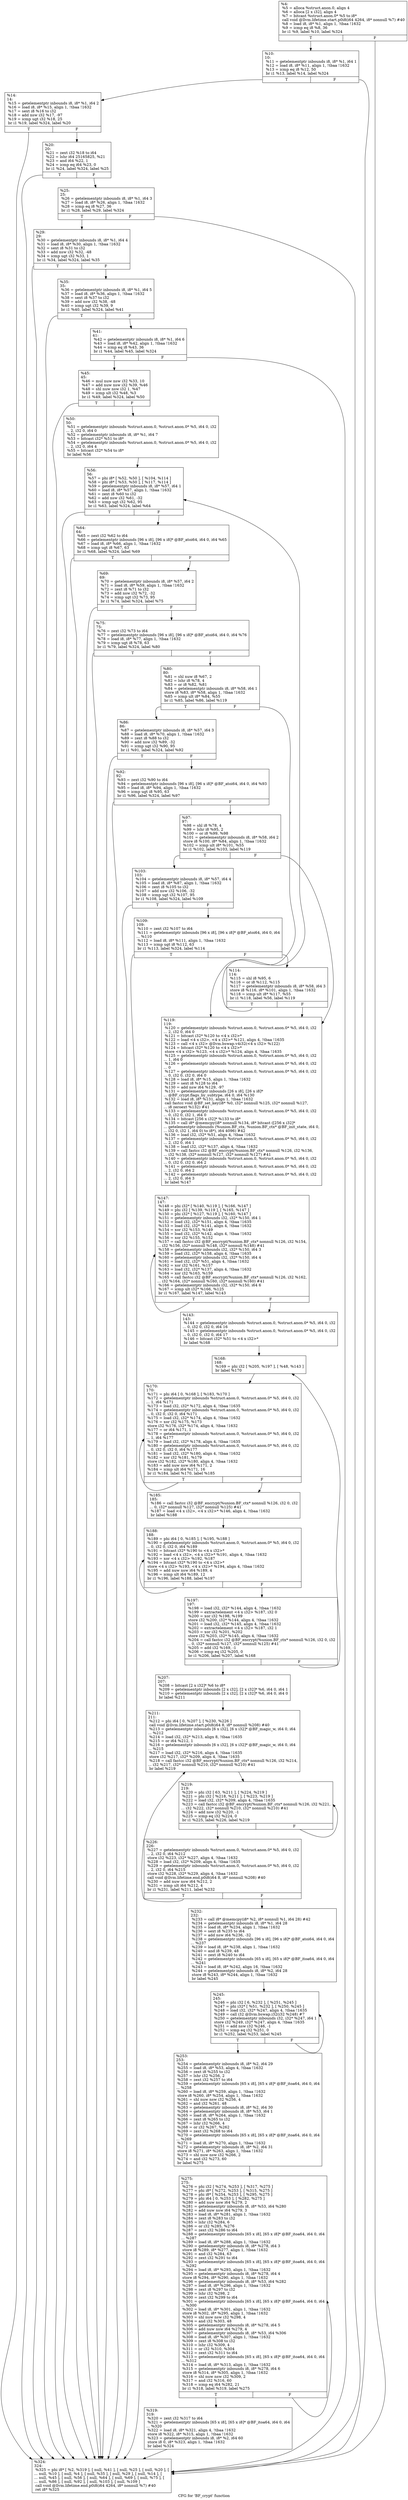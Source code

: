 digraph "CFG for 'BF_crypt' function" {
	label="CFG for 'BF_crypt' function";

	Node0x1d20950 [shape=record,label="{%4:\l  %5 = alloca %struct.anon.0, align 4\l  %6 = alloca [2 x i32], align 4\l  %7 = bitcast %struct.anon.0* %5 to i8*\l  call void @llvm.lifetime.start.p0i8(i64 4264, i8* nonnull %7) #40\l  %8 = load i8, i8* %1, align 1, !tbaa !1632\l  %9 = icmp eq i8 %8, 36\l  br i1 %9, label %10, label %324\l|{<s0>T|<s1>F}}"];
	Node0x1d20950:s0 -> Node0x1d20b90;
	Node0x1d20950:s1 -> Node0x1d21720;
	Node0x1d20b90 [shape=record,label="{%10:\l10:                                               \l  %11 = getelementptr inbounds i8, i8* %1, i64 1\l  %12 = load i8, i8* %11, align 1, !tbaa !1632\l  %13 = icmp eq i8 %12, 50\l  br i1 %13, label %14, label %324\l|{<s0>T|<s1>F}}"];
	Node0x1d20b90:s0 -> Node0x1d20be0;
	Node0x1d20b90:s1 -> Node0x1d21720;
	Node0x1d20be0 [shape=record,label="{%14:\l14:                                               \l  %15 = getelementptr inbounds i8, i8* %1, i64 2\l  %16 = load i8, i8* %15, align 1, !tbaa !1632\l  %17 = sext i8 %16 to i32\l  %18 = add nsw i32 %17, -97\l  %19 = icmp ugt i32 %18, 25\l  br i1 %19, label %324, label %20\l|{<s0>T|<s1>F}}"];
	Node0x1d20be0:s0 -> Node0x1d21720;
	Node0x1d20be0:s1 -> Node0x1d20c30;
	Node0x1d20c30 [shape=record,label="{%20:\l20:                                               \l  %21 = zext i32 %18 to i64\l  %22 = lshr i64 25165825, %21\l  %23 = and i64 %22, 1\l  %24 = icmp eq i64 %23, 0\l  br i1 %24, label %324, label %25\l|{<s0>T|<s1>F}}"];
	Node0x1d20c30:s0 -> Node0x1d21720;
	Node0x1d20c30:s1 -> Node0x1d20c80;
	Node0x1d20c80 [shape=record,label="{%25:\l25:                                               \l  %26 = getelementptr inbounds i8, i8* %1, i64 3\l  %27 = load i8, i8* %26, align 1, !tbaa !1632\l  %28 = icmp eq i8 %27, 36\l  br i1 %28, label %29, label %324\l|{<s0>T|<s1>F}}"];
	Node0x1d20c80:s0 -> Node0x1d20cd0;
	Node0x1d20c80:s1 -> Node0x1d21720;
	Node0x1d20cd0 [shape=record,label="{%29:\l29:                                               \l  %30 = getelementptr inbounds i8, i8* %1, i64 4\l  %31 = load i8, i8* %30, align 1, !tbaa !1632\l  %32 = sext i8 %31 to i32\l  %33 = add nsw i32 %32, -48\l  %34 = icmp ugt i32 %33, 1\l  br i1 %34, label %324, label %35\l|{<s0>T|<s1>F}}"];
	Node0x1d20cd0:s0 -> Node0x1d21720;
	Node0x1d20cd0:s1 -> Node0x1d20d20;
	Node0x1d20d20 [shape=record,label="{%35:\l35:                                               \l  %36 = getelementptr inbounds i8, i8* %1, i64 5\l  %37 = load i8, i8* %36, align 1, !tbaa !1632\l  %38 = sext i8 %37 to i32\l  %39 = add nsw i32 %38, -48\l  %40 = icmp ugt i32 %39, 9\l  br i1 %40, label %324, label %41\l|{<s0>T|<s1>F}}"];
	Node0x1d20d20:s0 -> Node0x1d21720;
	Node0x1d20d20:s1 -> Node0x1d20d70;
	Node0x1d20d70 [shape=record,label="{%41:\l41:                                               \l  %42 = getelementptr inbounds i8, i8* %1, i64 6\l  %43 = load i8, i8* %42, align 1, !tbaa !1632\l  %44 = icmp eq i8 %43, 36\l  br i1 %44, label %45, label %324\l|{<s0>T|<s1>F}}"];
	Node0x1d20d70:s0 -> Node0x1d20dc0;
	Node0x1d20d70:s1 -> Node0x1d21720;
	Node0x1d20dc0 [shape=record,label="{%45:\l45:                                               \l  %46 = mul nuw nsw i32 %33, 10\l  %47 = add nuw nsw i32 %39, %46\l  %48 = shl nuw nsw i32 1, %47\l  %49 = icmp ult i32 %48, %3\l  br i1 %49, label %324, label %50\l|{<s0>T|<s1>F}}"];
	Node0x1d20dc0:s0 -> Node0x1d21720;
	Node0x1d20dc0:s1 -> Node0x1d20e10;
	Node0x1d20e10 [shape=record,label="{%50:\l50:                                               \l  %51 = getelementptr inbounds %struct.anon.0, %struct.anon.0* %5, i64 0, i32\l... 2, i32 0, i64 0\l  %52 = getelementptr inbounds i8, i8* %1, i64 7\l  %53 = bitcast i32* %51 to i8*\l  %54 = getelementptr inbounds %struct.anon.0, %struct.anon.0* %5, i64 0, i32\l... 2, i32 0, i64 4\l  %55 = bitcast i32* %54 to i8*\l  br label %56\l}"];
	Node0x1d20e10 -> Node0x1d20e60;
	Node0x1d20e60 [shape=record,label="{%56:\l56:                                               \l  %57 = phi i8* [ %52, %50 ], [ %104, %114 ]\l  %58 = phi i8* [ %53, %50 ], [ %117, %114 ]\l  %59 = getelementptr inbounds i8, i8* %57, i64 1\l  %60 = load i8, i8* %57, align 1, !tbaa !1632\l  %61 = zext i8 %60 to i32\l  %62 = add nsw i32 %61, -32\l  %63 = icmp ugt i32 %62, 95\l  br i1 %63, label %324, label %64\l|{<s0>T|<s1>F}}"];
	Node0x1d20e60:s0 -> Node0x1d21720;
	Node0x1d20e60:s1 -> Node0x1d20eb0;
	Node0x1d20eb0 [shape=record,label="{%64:\l64:                                               \l  %65 = zext i32 %62 to i64\l  %66 = getelementptr inbounds [96 x i8], [96 x i8]* @BF_atoi64, i64 0, i64 %65\l  %67 = load i8, i8* %66, align 1, !tbaa !1632\l  %68 = icmp ugt i8 %67, 63\l  br i1 %68, label %324, label %69\l|{<s0>T|<s1>F}}"];
	Node0x1d20eb0:s0 -> Node0x1d21720;
	Node0x1d20eb0:s1 -> Node0x1d20f00;
	Node0x1d20f00 [shape=record,label="{%69:\l69:                                               \l  %70 = getelementptr inbounds i8, i8* %57, i64 2\l  %71 = load i8, i8* %59, align 1, !tbaa !1632\l  %72 = zext i8 %71 to i32\l  %73 = add nsw i32 %72, -32\l  %74 = icmp ugt i32 %73, 95\l  br i1 %74, label %324, label %75\l|{<s0>T|<s1>F}}"];
	Node0x1d20f00:s0 -> Node0x1d21720;
	Node0x1d20f00:s1 -> Node0x1d20f50;
	Node0x1d20f50 [shape=record,label="{%75:\l75:                                               \l  %76 = zext i32 %73 to i64\l  %77 = getelementptr inbounds [96 x i8], [96 x i8]* @BF_atoi64, i64 0, i64 %76\l  %78 = load i8, i8* %77, align 1, !tbaa !1632\l  %79 = icmp ugt i8 %78, 63\l  br i1 %79, label %324, label %80\l|{<s0>T|<s1>F}}"];
	Node0x1d20f50:s0 -> Node0x1d21720;
	Node0x1d20f50:s1 -> Node0x1d20fa0;
	Node0x1d20fa0 [shape=record,label="{%80:\l80:                                               \l  %81 = shl nuw i8 %67, 2\l  %82 = lshr i8 %78, 4\l  %83 = or i8 %82, %81\l  %84 = getelementptr inbounds i8, i8* %58, i64 1\l  store i8 %83, i8* %58, align 1, !tbaa !1632\l  %85 = icmp ult i8* %84, %55\l  br i1 %85, label %86, label %119\l|{<s0>T|<s1>F}}"];
	Node0x1d20fa0:s0 -> Node0x1d20ff0;
	Node0x1d20fa0:s1 -> Node0x1d211d0;
	Node0x1d20ff0 [shape=record,label="{%86:\l86:                                               \l  %87 = getelementptr inbounds i8, i8* %57, i64 3\l  %88 = load i8, i8* %70, align 1, !tbaa !1632\l  %89 = zext i8 %88 to i32\l  %90 = add nsw i32 %89, -32\l  %91 = icmp ugt i32 %90, 95\l  br i1 %91, label %324, label %92\l|{<s0>T|<s1>F}}"];
	Node0x1d20ff0:s0 -> Node0x1d21720;
	Node0x1d20ff0:s1 -> Node0x1d21040;
	Node0x1d21040 [shape=record,label="{%92:\l92:                                               \l  %93 = zext i32 %90 to i64\l  %94 = getelementptr inbounds [96 x i8], [96 x i8]* @BF_atoi64, i64 0, i64 %93\l  %95 = load i8, i8* %94, align 1, !tbaa !1632\l  %96 = icmp ugt i8 %95, 63\l  br i1 %96, label %324, label %97\l|{<s0>T|<s1>F}}"];
	Node0x1d21040:s0 -> Node0x1d21720;
	Node0x1d21040:s1 -> Node0x1d21090;
	Node0x1d21090 [shape=record,label="{%97:\l97:                                               \l  %98 = shl i8 %78, 4\l  %99 = lshr i8 %95, 2\l  %100 = or i8 %99, %98\l  %101 = getelementptr inbounds i8, i8* %58, i64 2\l  store i8 %100, i8* %84, align 1, !tbaa !1632\l  %102 = icmp ult i8* %101, %55\l  br i1 %102, label %103, label %119\l|{<s0>T|<s1>F}}"];
	Node0x1d21090:s0 -> Node0x1d210e0;
	Node0x1d21090:s1 -> Node0x1d211d0;
	Node0x1d210e0 [shape=record,label="{%103:\l103:                                              \l  %104 = getelementptr inbounds i8, i8* %57, i64 4\l  %105 = load i8, i8* %87, align 1, !tbaa !1632\l  %106 = zext i8 %105 to i32\l  %107 = add nsw i32 %106, -32\l  %108 = icmp ugt i32 %107, 95\l  br i1 %108, label %324, label %109\l|{<s0>T|<s1>F}}"];
	Node0x1d210e0:s0 -> Node0x1d21720;
	Node0x1d210e0:s1 -> Node0x1d21130;
	Node0x1d21130 [shape=record,label="{%109:\l109:                                              \l  %110 = zext i32 %107 to i64\l  %111 = getelementptr inbounds [96 x i8], [96 x i8]* @BF_atoi64, i64 0, i64\l... %110\l  %112 = load i8, i8* %111, align 1, !tbaa !1632\l  %113 = icmp ugt i8 %112, 63\l  br i1 %113, label %324, label %114\l|{<s0>T|<s1>F}}"];
	Node0x1d21130:s0 -> Node0x1d21720;
	Node0x1d21130:s1 -> Node0x1d21180;
	Node0x1d21180 [shape=record,label="{%114:\l114:                                              \l  %115 = shl i8 %95, 6\l  %116 = or i8 %112, %115\l  %117 = getelementptr inbounds i8, i8* %58, i64 3\l  store i8 %116, i8* %101, align 1, !tbaa !1632\l  %118 = icmp ult i8* %117, %55\l  br i1 %118, label %56, label %119\l|{<s0>T|<s1>F}}"];
	Node0x1d21180:s0 -> Node0x1d20e60;
	Node0x1d21180:s1 -> Node0x1d211d0;
	Node0x1d211d0 [shape=record,label="{%119:\l119:                                              \l  %120 = getelementptr inbounds %struct.anon.0, %struct.anon.0* %5, i64 0, i32\l... 2, i32 0, i64 0\l  %121 = bitcast i32* %120 to \<4 x i32\>*\l  %122 = load \<4 x i32\>, \<4 x i32\>* %121, align 4, !tbaa !1635\l  %123 = call \<4 x i32\> @llvm.bswap.v4i32(\<4 x i32\> %122)\l  %124 = bitcast i32* %120 to \<4 x i32\>*\l  store \<4 x i32\> %123, \<4 x i32\>* %124, align 4, !tbaa !1635\l  %125 = getelementptr inbounds %struct.anon.0, %struct.anon.0* %5, i64 0, i32\l... 1, i64 0\l  %126 = getelementptr inbounds %struct.anon.0, %struct.anon.0* %5, i64 0, i32\l... 0\l  %127 = getelementptr inbounds %struct.anon.0, %struct.anon.0* %5, i64 0, i32\l... 0, i32 0, i32 0, i64 0\l  %128 = load i8, i8* %15, align 1, !tbaa !1632\l  %129 = sext i8 %128 to i64\l  %130 = add nsw i64 %129, -97\l  %131 = getelementptr inbounds [26 x i8], [26 x i8]*\l... @BF_crypt.flags_by_subtype, i64 0, i64 %130\l  %132 = load i8, i8* %131, align 1, !tbaa !1632\l  call fastcc void @BF_set_key(i8* %0, i32* nonnull %125, i32* nonnull %127,\l... i8 zeroext %132) #41\l  %133 = getelementptr inbounds %struct.anon.0, %struct.anon.0* %5, i64 0, i32\l... 0, i32 0, i32 1, i64 0\l  %134 = bitcast [256 x i32]* %133 to i8*\l  %135 = call i8* @memcpy(i8* nonnull %134, i8* bitcast ([256 x i32]*\l... getelementptr inbounds (%union.BF_ctx, %union.BF_ctx* @BF_init_state, i64 0,\l... i32 0, i32 1, i64 0) to i8*), i64 4096) #42\l  %136 = load i32, i32* %51, align 4, !tbaa !1632\l  %137 = getelementptr inbounds %struct.anon.0, %struct.anon.0* %5, i64 0, i32\l... 2, i32 0, i64 1\l  %138 = load i32, i32* %137, align 4, !tbaa !1632\l  %139 = call fastcc i32 @BF_encrypt(%union.BF_ctx* nonnull %126, i32 %136,\l... i32 %138, i32* nonnull %127, i32* nonnull %127) #41\l  %140 = getelementptr inbounds %struct.anon.0, %struct.anon.0* %5, i64 0, i32\l... 0, i32 0, i32 0, i64 2\l  %141 = getelementptr inbounds %struct.anon.0, %struct.anon.0* %5, i64 0, i32\l... 2, i32 0, i64 2\l  %142 = getelementptr inbounds %struct.anon.0, %struct.anon.0* %5, i64 0, i32\l... 2, i32 0, i64 3\l  br label %147\l}"];
	Node0x1d211d0 -> Node0x1d21270;
	Node0x1d21220 [shape=record,label="{%143:\l143:                                              \l  %144 = getelementptr inbounds %struct.anon.0, %struct.anon.0* %5, i64 0, i32\l... 0, i32 0, i32 0, i64 16\l  %145 = getelementptr inbounds %struct.anon.0, %struct.anon.0* %5, i64 0, i32\l... 0, i32 0, i32 0, i64 17\l  %146 = bitcast i32* %51 to \<4 x i32\>*\l  br label %168\l}"];
	Node0x1d21220 -> Node0x1d212c0;
	Node0x1d21270 [shape=record,label="{%147:\l147:                                              \l  %148 = phi i32* [ %140, %119 ], [ %166, %147 ]\l  %149 = phi i32 [ %139, %119 ], [ %165, %147 ]\l  %150 = phi i32* [ %127, %119 ], [ %160, %147 ]\l  %151 = getelementptr inbounds i32, i32* %150, i64 1\l  %152 = load i32, i32* %151, align 4, !tbaa !1635\l  %153 = load i32, i32* %141, align 4, !tbaa !1632\l  %154 = xor i32 %153, %149\l  %155 = load i32, i32* %142, align 4, !tbaa !1632\l  %156 = xor i32 %155, %152\l  %157 = call fastcc i32 @BF_encrypt(%union.BF_ctx* nonnull %126, i32 %154,\l... i32 %156, i32* nonnull %148, i32* nonnull %148) #41\l  %158 = getelementptr inbounds i32, i32* %150, i64 3\l  %159 = load i32, i32* %158, align 4, !tbaa !1635\l  %160 = getelementptr inbounds i32, i32* %150, i64 4\l  %161 = load i32, i32* %51, align 4, !tbaa !1632\l  %162 = xor i32 %161, %157\l  %163 = load i32, i32* %137, align 4, !tbaa !1632\l  %164 = xor i32 %163, %159\l  %165 = call fastcc i32 @BF_encrypt(%union.BF_ctx* nonnull %126, i32 %162,\l... i32 %164, i32* nonnull %160, i32* nonnull %160) #41\l  %166 = getelementptr inbounds i32, i32* %150, i64 6\l  %167 = icmp ult i32* %166, %125\l  br i1 %167, label %147, label %143\l|{<s0>T|<s1>F}}"];
	Node0x1d21270:s0 -> Node0x1d21270;
	Node0x1d21270:s1 -> Node0x1d21220;
	Node0x1d212c0 [shape=record,label="{%168:\l168:                                              \l  %169 = phi i32 [ %205, %197 ], [ %48, %143 ]\l  br label %170\l}"];
	Node0x1d212c0 -> Node0x1d21310;
	Node0x1d21310 [shape=record,label="{%170:\l170:                                              \l  %171 = phi i64 [ 0, %168 ], [ %183, %170 ]\l  %172 = getelementptr inbounds %struct.anon.0, %struct.anon.0* %5, i64 0, i32\l... 1, i64 %171\l  %173 = load i32, i32* %172, align 4, !tbaa !1635\l  %174 = getelementptr inbounds %struct.anon.0, %struct.anon.0* %5, i64 0, i32\l... 0, i32 0, i32 0, i64 %171\l  %175 = load i32, i32* %174, align 4, !tbaa !1632\l  %176 = xor i32 %175, %173\l  store i32 %176, i32* %174, align 4, !tbaa !1632\l  %177 = or i64 %171, 1\l  %178 = getelementptr inbounds %struct.anon.0, %struct.anon.0* %5, i64 0, i32\l... 1, i64 %177\l  %179 = load i32, i32* %178, align 4, !tbaa !1635\l  %180 = getelementptr inbounds %struct.anon.0, %struct.anon.0* %5, i64 0, i32\l... 0, i32 0, i32 0, i64 %177\l  %181 = load i32, i32* %180, align 4, !tbaa !1632\l  %182 = xor i32 %181, %179\l  store i32 %182, i32* %180, align 4, !tbaa !1632\l  %183 = add nuw nsw i64 %171, 2\l  %184 = icmp ult i64 %171, 16\l  br i1 %184, label %170, label %185\l|{<s0>T|<s1>F}}"];
	Node0x1d21310:s0 -> Node0x1d21310;
	Node0x1d21310:s1 -> Node0x1d21360;
	Node0x1d21360 [shape=record,label="{%185:\l185:                                              \l  %186 = call fastcc i32 @BF_encrypt(%union.BF_ctx* nonnull %126, i32 0, i32\l... 0, i32* nonnull %127, i32* nonnull %125) #41\l  %187 = load \<4 x i32\>, \<4 x i32\>* %146, align 4, !tbaa !1632\l  br label %188\l}"];
	Node0x1d21360 -> Node0x1d213b0;
	Node0x1d213b0 [shape=record,label="{%188:\l188:                                              \l  %189 = phi i64 [ 0, %185 ], [ %195, %188 ]\l  %190 = getelementptr inbounds %struct.anon.0, %struct.anon.0* %5, i64 0, i32\l... 0, i32 0, i32 0, i64 %189\l  %191 = bitcast i32* %190 to \<4 x i32\>*\l  %192 = load \<4 x i32\>, \<4 x i32\>* %191, align 4, !tbaa !1632\l  %193 = xor \<4 x i32\> %192, %187\l  %194 = bitcast i32* %190 to \<4 x i32\>*\l  store \<4 x i32\> %193, \<4 x i32\>* %194, align 4, !tbaa !1632\l  %195 = add nuw nsw i64 %189, 4\l  %196 = icmp ult i64 %189, 12\l  br i1 %196, label %188, label %197\l|{<s0>T|<s1>F}}"];
	Node0x1d213b0:s0 -> Node0x1d213b0;
	Node0x1d213b0:s1 -> Node0x1d21400;
	Node0x1d21400 [shape=record,label="{%197:\l197:                                              \l  %198 = load i32, i32* %144, align 4, !tbaa !1632\l  %199 = extractelement \<4 x i32\> %187, i32 0\l  %200 = xor i32 %198, %199\l  store i32 %200, i32* %144, align 4, !tbaa !1632\l  %201 = load i32, i32* %145, align 4, !tbaa !1632\l  %202 = extractelement \<4 x i32\> %187, i32 1\l  %203 = xor i32 %201, %202\l  store i32 %203, i32* %145, align 4, !tbaa !1632\l  %204 = call fastcc i32 @BF_encrypt(%union.BF_ctx* nonnull %126, i32 0, i32\l... 0, i32* nonnull %127, i32* nonnull %125) #41\l  %205 = add i32 %169, -1\l  %206 = icmp eq i32 %205, 0\l  br i1 %206, label %207, label %168\l|{<s0>T|<s1>F}}"];
	Node0x1d21400:s0 -> Node0x1d21450;
	Node0x1d21400:s1 -> Node0x1d212c0;
	Node0x1d21450 [shape=record,label="{%207:\l207:                                              \l  %208 = bitcast [2 x i32]* %6 to i8*\l  %209 = getelementptr inbounds [2 x i32], [2 x i32]* %6, i64 0, i64 1\l  %210 = getelementptr inbounds [2 x i32], [2 x i32]* %6, i64 0, i64 0\l  br label %211\l}"];
	Node0x1d21450 -> Node0x1d214a0;
	Node0x1d214a0 [shape=record,label="{%211:\l211:                                              \l  %212 = phi i64 [ 0, %207 ], [ %230, %226 ]\l  call void @llvm.lifetime.start.p0i8(i64 8, i8* nonnull %208) #40\l  %213 = getelementptr inbounds [6 x i32], [6 x i32]* @BF_magic_w, i64 0, i64\l... %212\l  %214 = load i32, i32* %213, align 8, !tbaa !1635\l  %215 = or i64 %212, 1\l  %216 = getelementptr inbounds [6 x i32], [6 x i32]* @BF_magic_w, i64 0, i64\l... %215\l  %217 = load i32, i32* %216, align 4, !tbaa !1635\l  store i32 %217, i32* %209, align 4, !tbaa !1635\l  %218 = call fastcc i32 @BF_encrypt(%union.BF_ctx* nonnull %126, i32 %214,\l... i32 %217, i32* nonnull %210, i32* nonnull %210) #41\l  br label %219\l}"];
	Node0x1d214a0 -> Node0x1d214f0;
	Node0x1d214f0 [shape=record,label="{%219:\l219:                                              \l  %220 = phi i32 [ 63, %211 ], [ %224, %219 ]\l  %221 = phi i32 [ %218, %211 ], [ %223, %219 ]\l  %222 = load i32, i32* %209, align 4, !tbaa !1635\l  %223 = call fastcc i32 @BF_encrypt(%union.BF_ctx* nonnull %126, i32 %221,\l... i32 %222, i32* nonnull %210, i32* nonnull %210) #41\l  %224 = add nsw i32 %220, -1\l  %225 = icmp eq i32 %224, 0\l  br i1 %225, label %226, label %219\l|{<s0>T|<s1>F}}"];
	Node0x1d214f0:s0 -> Node0x1d21540;
	Node0x1d214f0:s1 -> Node0x1d214f0;
	Node0x1d21540 [shape=record,label="{%226:\l226:                                              \l  %227 = getelementptr inbounds %struct.anon.0, %struct.anon.0* %5, i64 0, i32\l... 2, i32 0, i64 %212\l  store i32 %223, i32* %227, align 4, !tbaa !1632\l  %228 = load i32, i32* %209, align 4, !tbaa !1635\l  %229 = getelementptr inbounds %struct.anon.0, %struct.anon.0* %5, i64 0, i32\l... 2, i32 0, i64 %215\l  store i32 %228, i32* %229, align 4, !tbaa !1632\l  call void @llvm.lifetime.end.p0i8(i64 8, i8* nonnull %208) #40\l  %230 = add nuw nsw i64 %212, 2\l  %231 = icmp ult i64 %212, 4\l  br i1 %231, label %211, label %232\l|{<s0>T|<s1>F}}"];
	Node0x1d21540:s0 -> Node0x1d214a0;
	Node0x1d21540:s1 -> Node0x1d21590;
	Node0x1d21590 [shape=record,label="{%232:\l232:                                              \l  %233 = call i8* @memcpy(i8* %2, i8* nonnull %1, i64 28) #42\l  %234 = getelementptr inbounds i8, i8* %1, i64 28\l  %235 = load i8, i8* %234, align 1, !tbaa !1632\l  %236 = sext i8 %235 to i64\l  %237 = add nsw i64 %236, -32\l  %238 = getelementptr inbounds [96 x i8], [96 x i8]* @BF_atoi64, i64 0, i64\l... %237\l  %239 = load i8, i8* %238, align 1, !tbaa !1632\l  %240 = and i8 %239, 48\l  %241 = zext i8 %240 to i64\l  %242 = getelementptr inbounds [65 x i8], [65 x i8]* @BF_itoa64, i64 0, i64\l... %241\l  %243 = load i8, i8* %242, align 16, !tbaa !1632\l  %244 = getelementptr inbounds i8, i8* %2, i64 28\l  store i8 %243, i8* %244, align 1, !tbaa !1632\l  br label %245\l}"];
	Node0x1d21590 -> Node0x1d215e0;
	Node0x1d215e0 [shape=record,label="{%245:\l245:                                              \l  %246 = phi i32 [ 6, %232 ], [ %251, %245 ]\l  %247 = phi i32* [ %51, %232 ], [ %250, %245 ]\l  %248 = load i32, i32* %247, align 4, !tbaa !1635\l  %249 = call i32 @llvm.bswap.i32(i32 %248) #7\l  %250 = getelementptr inbounds i32, i32* %247, i64 1\l  store i32 %249, i32* %247, align 4, !tbaa !1635\l  %251 = add nsw i32 %246, -1\l  %252 = icmp eq i32 %251, 0\l  br i1 %252, label %253, label %245\l|{<s0>T|<s1>F}}"];
	Node0x1d215e0:s0 -> Node0x1d21630;
	Node0x1d215e0:s1 -> Node0x1d215e0;
	Node0x1d21630 [shape=record,label="{%253:\l253:                                              \l  %254 = getelementptr inbounds i8, i8* %2, i64 29\l  %255 = load i8, i8* %53, align 4, !tbaa !1632\l  %256 = zext i8 %255 to i32\l  %257 = lshr i32 %256, 2\l  %258 = zext i32 %257 to i64\l  %259 = getelementptr inbounds [65 x i8], [65 x i8]* @BF_itoa64, i64 0, i64\l... %258\l  %260 = load i8, i8* %259, align 1, !tbaa !1632\l  store i8 %260, i8* %254, align 1, !tbaa !1632\l  %261 = shl nuw nsw i32 %256, 4\l  %262 = and i32 %261, 48\l  %263 = getelementptr inbounds i8, i8* %2, i64 30\l  %264 = getelementptr inbounds i8, i8* %53, i64 1\l  %265 = load i8, i8* %264, align 1, !tbaa !1632\l  %266 = zext i8 %265 to i32\l  %267 = lshr i32 %266, 4\l  %268 = or i32 %267, %262\l  %269 = zext i32 %268 to i64\l  %270 = getelementptr inbounds [65 x i8], [65 x i8]* @BF_itoa64, i64 0, i64\l... %269\l  %271 = load i8, i8* %270, align 1, !tbaa !1632\l  %272 = getelementptr inbounds i8, i8* %2, i64 31\l  store i8 %271, i8* %263, align 1, !tbaa !1632\l  %273 = shl nuw nsw i32 %266, 2\l  %274 = and i32 %273, 60\l  br label %275\l}"];
	Node0x1d21630 -> Node0x1d21680;
	Node0x1d21680 [shape=record,label="{%275:\l275:                                              \l  %276 = phi i32 [ %274, %253 ], [ %317, %275 ]\l  %277 = phi i8* [ %272, %253 ], [ %315, %275 ]\l  %278 = phi i8* [ %254, %253 ], [ %295, %275 ]\l  %279 = phi i64 [ 0, %253 ], [ %282, %275 ]\l  %280 = add nuw nsw i64 %279, 2\l  %281 = getelementptr inbounds i8, i8* %53, i64 %280\l  %282 = add nuw nsw i64 %279, 3\l  %283 = load i8, i8* %281, align 1, !tbaa !1632\l  %284 = zext i8 %283 to i32\l  %285 = lshr i32 %284, 6\l  %286 = or i32 %285, %276\l  %287 = zext i32 %286 to i64\l  %288 = getelementptr inbounds [65 x i8], [65 x i8]* @BF_itoa64, i64 0, i64\l... %287\l  %289 = load i8, i8* %288, align 1, !tbaa !1632\l  %290 = getelementptr inbounds i8, i8* %278, i64 3\l  store i8 %289, i8* %277, align 1, !tbaa !1632\l  %291 = and i32 %284, 63\l  %292 = zext i32 %291 to i64\l  %293 = getelementptr inbounds [65 x i8], [65 x i8]* @BF_itoa64, i64 0, i64\l... %292\l  %294 = load i8, i8* %293, align 1, !tbaa !1632\l  %295 = getelementptr inbounds i8, i8* %278, i64 4\l  store i8 %294, i8* %290, align 1, !tbaa !1632\l  %296 = getelementptr inbounds i8, i8* %53, i64 %282\l  %297 = load i8, i8* %296, align 1, !tbaa !1632\l  %298 = zext i8 %297 to i32\l  %299 = lshr i32 %298, 2\l  %300 = zext i32 %299 to i64\l  %301 = getelementptr inbounds [65 x i8], [65 x i8]* @BF_itoa64, i64 0, i64\l... %300\l  %302 = load i8, i8* %301, align 1, !tbaa !1632\l  store i8 %302, i8* %295, align 1, !tbaa !1632\l  %303 = shl nuw nsw i32 %298, 4\l  %304 = and i32 %303, 48\l  %305 = getelementptr inbounds i8, i8* %278, i64 5\l  %306 = add nuw nsw i64 %279, 4\l  %307 = getelementptr inbounds i8, i8* %53, i64 %306\l  %308 = load i8, i8* %307, align 1, !tbaa !1632\l  %309 = zext i8 %308 to i32\l  %310 = lshr i32 %309, 4\l  %311 = or i32 %310, %304\l  %312 = zext i32 %311 to i64\l  %313 = getelementptr inbounds [65 x i8], [65 x i8]* @BF_itoa64, i64 0, i64\l... %312\l  %314 = load i8, i8* %313, align 1, !tbaa !1632\l  %315 = getelementptr inbounds i8, i8* %278, i64 6\l  store i8 %314, i8* %305, align 1, !tbaa !1632\l  %316 = shl nuw nsw i32 %309, 2\l  %317 = and i32 %316, 60\l  %318 = icmp eq i64 %282, 21\l  br i1 %318, label %319, label %275\l|{<s0>T|<s1>F}}"];
	Node0x1d21680:s0 -> Node0x1d216d0;
	Node0x1d21680:s1 -> Node0x1d21680;
	Node0x1d216d0 [shape=record,label="{%319:\l319:                                              \l  %320 = zext i32 %317 to i64\l  %321 = getelementptr inbounds [65 x i8], [65 x i8]* @BF_itoa64, i64 0, i64\l... %320\l  %322 = load i8, i8* %321, align 4, !tbaa !1632\l  store i8 %322, i8* %315, align 1, !tbaa !1632\l  %323 = getelementptr inbounds i8, i8* %2, i64 60\l  store i8 0, i8* %323, align 1, !tbaa !1632\l  br label %324\l}"];
	Node0x1d216d0 -> Node0x1d21720;
	Node0x1d21720 [shape=record,label="{%324:\l324:                                              \l  %325 = phi i8* [ %2, %319 ], [ null, %41 ], [ null, %25 ], [ null, %20 ], [\l... null, %10 ], [ null, %4 ], [ null, %35 ], [ null, %29 ], [ null, %14 ], [\l... null, %45 ], [ null, %56 ], [ null, %64 ], [ null, %69 ], [ null, %75 ], [\l... null, %86 ], [ null, %92 ], [ null, %103 ], [ null, %109 ]\l  call void @llvm.lifetime.end.p0i8(i64 4264, i8* nonnull %7) #40\l  ret i8* %325\l}"];
}

